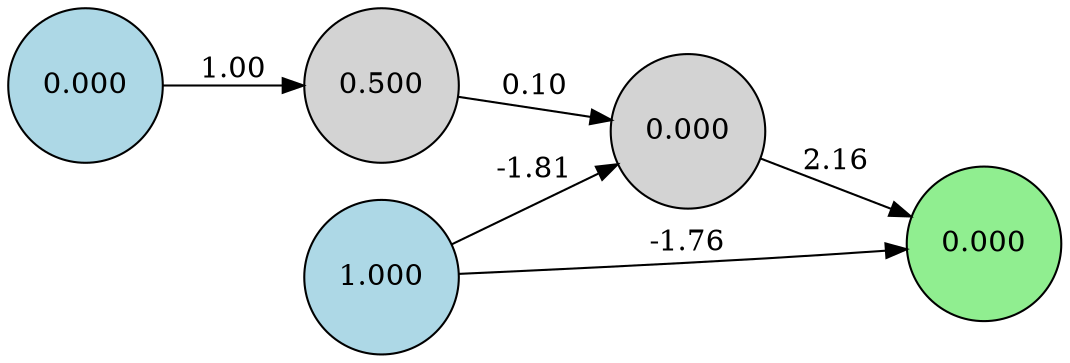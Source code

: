 digraph neat {
  rankdir=LR;
  node [shape=circle];
  node0 [label="0.000", style=filled, fillcolor=lightblue];
  node1 [label="1.000", style=filled, fillcolor=lightblue];
  node61 [label="0.000", style=filled, fillcolor=lightgreen];
  node179 [label="0.000", style=filled, fillcolor=lightgray];
  node194 [label="0.500", style=filled, fillcolor=lightgray];
  node1 -> node61 [label="-1.76"];
  node179 -> node61 [label="2.16"];
  node1 -> node179 [label="-1.81"];
  node0 -> node194 [label="1.00"];
  node194 -> node179 [label="0.10"];
}
